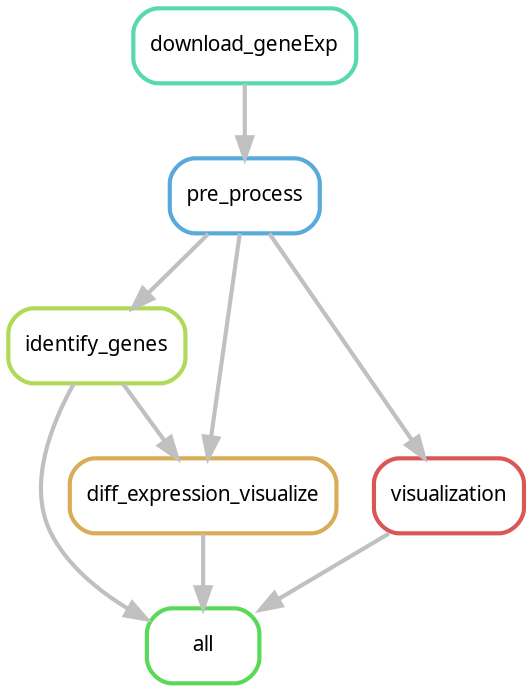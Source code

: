 digraph snakemake_dag {
    graph[bgcolor=white, margin=0];
    node[shape=box, style=rounded, fontname=sans,                 fontsize=10, penwidth=2];
    edge[penwidth=2, color=grey];
	0[label = "all", color = "0.33 0.6 0.85", style="rounded"];
	1[label = "identify_genes", color = "0.22 0.6 0.85", style="rounded"];
	2[label = "pre_process", color = "0.56 0.6 0.85", style="rounded"];
	3[label = "download_geneExp", color = "0.44 0.6 0.85", style="rounded"];
	4[label = "visualization", color = "0.00 0.6 0.85", style="rounded"];
	5[label = "diff_expression_visualize", color = "0.11 0.6 0.85", style="rounded"];
	1 -> 0
	4 -> 0
	5 -> 0
	2 -> 1
	3 -> 2
	2 -> 4
	2 -> 5
	1 -> 5
}            

